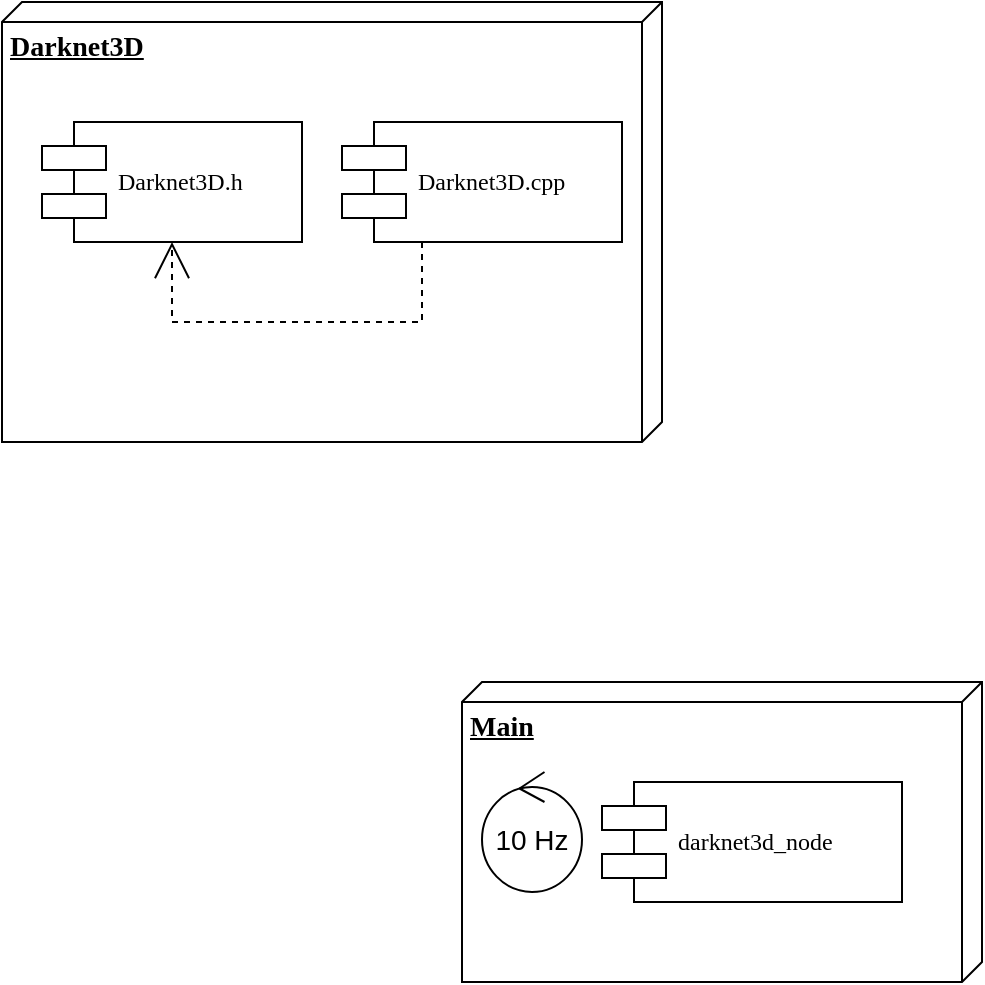 <mxfile version="20.5.1" type="github">
  <diagram name="Page-1" id="5f0bae14-7c28-e335-631c-24af17079c00">
    <mxGraphModel dx="1551" dy="913" grid="1" gridSize="10" guides="1" tooltips="1" connect="1" arrows="1" fold="1" page="1" pageScale="1" pageWidth="1100" pageHeight="850" background="none" math="0" shadow="0">
      <root>
        <mxCell id="0" />
        <mxCell id="1" parent="0" />
        <mxCell id="BBhAvPuGcrNtLJr1Vsa3-3" value="" style="group;perimeter=rectanglePerimeter;glass=0;" vertex="1" connectable="0" parent="1">
          <mxGeometry x="140" y="70" width="330" height="220" as="geometry" />
        </mxCell>
        <mxCell id="39150e848f15840c-1" value="&lt;b&gt;&lt;font style=&quot;font-size: 14px;&quot;&gt;Darknet3D&lt;/font&gt;&lt;/b&gt;" style="verticalAlign=top;align=left;spacingTop=8;spacingLeft=2;spacingRight=12;shape=cube;size=10;direction=south;fontStyle=4;html=1;rounded=0;shadow=0;comic=0;labelBackgroundColor=none;strokeWidth=1;fontFamily=Verdana;fontSize=12" parent="BBhAvPuGcrNtLJr1Vsa3-3" vertex="1">
          <mxGeometry width="330" height="220" as="geometry" />
        </mxCell>
        <mxCell id="39150e848f15840c-5" value="Darknet3D.cpp" style="shape=component;align=left;spacingLeft=36;rounded=0;shadow=0;comic=0;labelBackgroundColor=none;strokeWidth=1;fontFamily=Verdana;fontSize=12;html=1;" parent="BBhAvPuGcrNtLJr1Vsa3-3" vertex="1">
          <mxGeometry x="170" y="60" width="140" height="60" as="geometry" />
        </mxCell>
        <mxCell id="39150e848f15840c-15" style="edgeStyle=orthogonalEdgeStyle;rounded=0;html=1;labelBackgroundColor=none;startArrow=none;startFill=0;startSize=8;endArrow=open;endFill=0;endSize=16;fontFamily=Verdana;fontSize=12;dashed=1;entryX=0.5;entryY=1;entryDx=0;entryDy=0;" parent="BBhAvPuGcrNtLJr1Vsa3-3" source="39150e848f15840c-5" target="BBhAvPuGcrNtLJr1Vsa3-1" edge="1">
          <mxGeometry relative="1" as="geometry">
            <Array as="points">
              <mxPoint x="210" y="160" />
              <mxPoint x="85" y="160" />
            </Array>
            <mxPoint x="80" y="140" as="targetPoint" />
          </mxGeometry>
        </mxCell>
        <mxCell id="BBhAvPuGcrNtLJr1Vsa3-1" value="Darknet3D.h" style="shape=component;align=left;spacingLeft=36;rounded=0;shadow=0;comic=0;labelBackgroundColor=none;strokeWidth=1;fontFamily=Verdana;fontSize=12;html=1;" vertex="1" parent="BBhAvPuGcrNtLJr1Vsa3-3">
          <mxGeometry x="20" y="60" width="130" height="60" as="geometry" />
        </mxCell>
        <mxCell id="BBhAvPuGcrNtLJr1Vsa3-5" value="" style="group" vertex="1" connectable="0" parent="1">
          <mxGeometry x="370" y="410" width="260" height="150" as="geometry" />
        </mxCell>
        <mxCell id="39150e848f15840c-3" value="&lt;b&gt;&lt;font style=&quot;font-size: 14px;&quot;&gt;Main&lt;/font&gt;&lt;/b&gt;" style="verticalAlign=top;align=left;spacingTop=8;spacingLeft=2;spacingRight=12;shape=cube;size=10;direction=south;fontStyle=4;html=1;rounded=0;shadow=0;comic=0;labelBackgroundColor=none;strokeWidth=1;fontFamily=Verdana;fontSize=12" parent="BBhAvPuGcrNtLJr1Vsa3-5" vertex="1">
          <mxGeometry width="260" height="150" as="geometry" />
        </mxCell>
        <mxCell id="39150e848f15840c-10" value="darknet3d_node" style="shape=component;align=left;spacingLeft=36;rounded=0;shadow=0;comic=0;labelBackgroundColor=none;strokeWidth=1;fontFamily=Verdana;fontSize=12;html=1;" parent="BBhAvPuGcrNtLJr1Vsa3-5" vertex="1">
          <mxGeometry x="70" y="50" width="150" height="60" as="geometry" />
        </mxCell>
        <mxCell id="BBhAvPuGcrNtLJr1Vsa3-4" value="10 Hz" style="ellipse;shape=umlControl;whiteSpace=wrap;html=1;glass=0;fontSize=14;fillColor=none;gradientColor=none;" vertex="1" parent="BBhAvPuGcrNtLJr1Vsa3-5">
          <mxGeometry x="10" y="45" width="50" height="60" as="geometry" />
        </mxCell>
      </root>
    </mxGraphModel>
  </diagram>
</mxfile>
